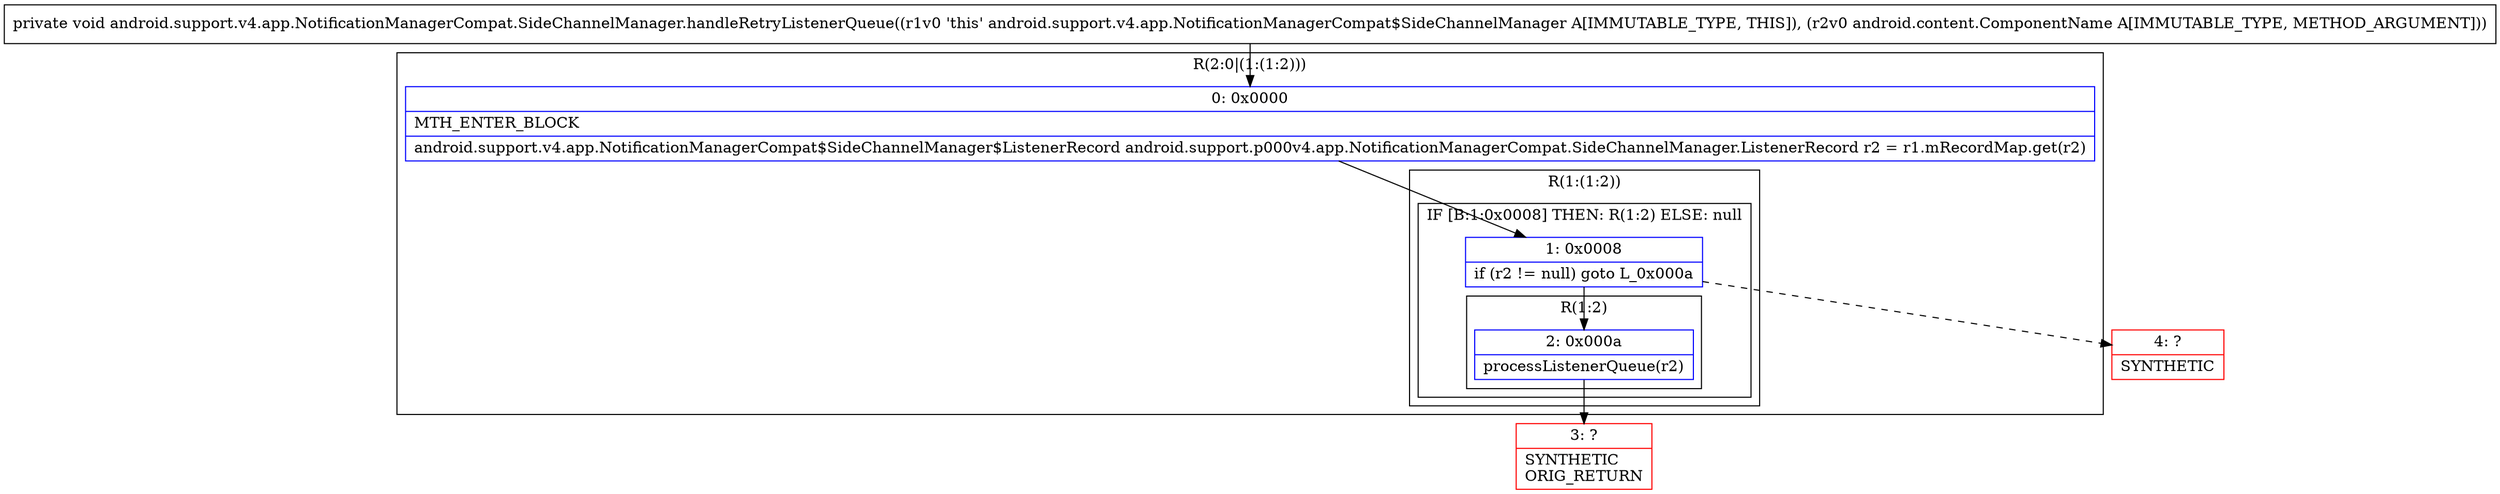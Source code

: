 digraph "CFG forandroid.support.v4.app.NotificationManagerCompat.SideChannelManager.handleRetryListenerQueue(Landroid\/content\/ComponentName;)V" {
subgraph cluster_Region_50748276 {
label = "R(2:0|(1:(1:2)))";
node [shape=record,color=blue];
Node_0 [shape=record,label="{0\:\ 0x0000|MTH_ENTER_BLOCK\l|android.support.v4.app.NotificationManagerCompat$SideChannelManager$ListenerRecord android.support.p000v4.app.NotificationManagerCompat.SideChannelManager.ListenerRecord r2 = r1.mRecordMap.get(r2)\l}"];
subgraph cluster_Region_1828812131 {
label = "R(1:(1:2))";
node [shape=record,color=blue];
subgraph cluster_IfRegion_632074887 {
label = "IF [B:1:0x0008] THEN: R(1:2) ELSE: null";
node [shape=record,color=blue];
Node_1 [shape=record,label="{1\:\ 0x0008|if (r2 != null) goto L_0x000a\l}"];
subgraph cluster_Region_1593631627 {
label = "R(1:2)";
node [shape=record,color=blue];
Node_2 [shape=record,label="{2\:\ 0x000a|processListenerQueue(r2)\l}"];
}
}
}
}
Node_3 [shape=record,color=red,label="{3\:\ ?|SYNTHETIC\lORIG_RETURN\l}"];
Node_4 [shape=record,color=red,label="{4\:\ ?|SYNTHETIC\l}"];
MethodNode[shape=record,label="{private void android.support.v4.app.NotificationManagerCompat.SideChannelManager.handleRetryListenerQueue((r1v0 'this' android.support.v4.app.NotificationManagerCompat$SideChannelManager A[IMMUTABLE_TYPE, THIS]), (r2v0 android.content.ComponentName A[IMMUTABLE_TYPE, METHOD_ARGUMENT])) }"];
MethodNode -> Node_0;
Node_0 -> Node_1;
Node_1 -> Node_2;
Node_1 -> Node_4[style=dashed];
Node_2 -> Node_3;
}

